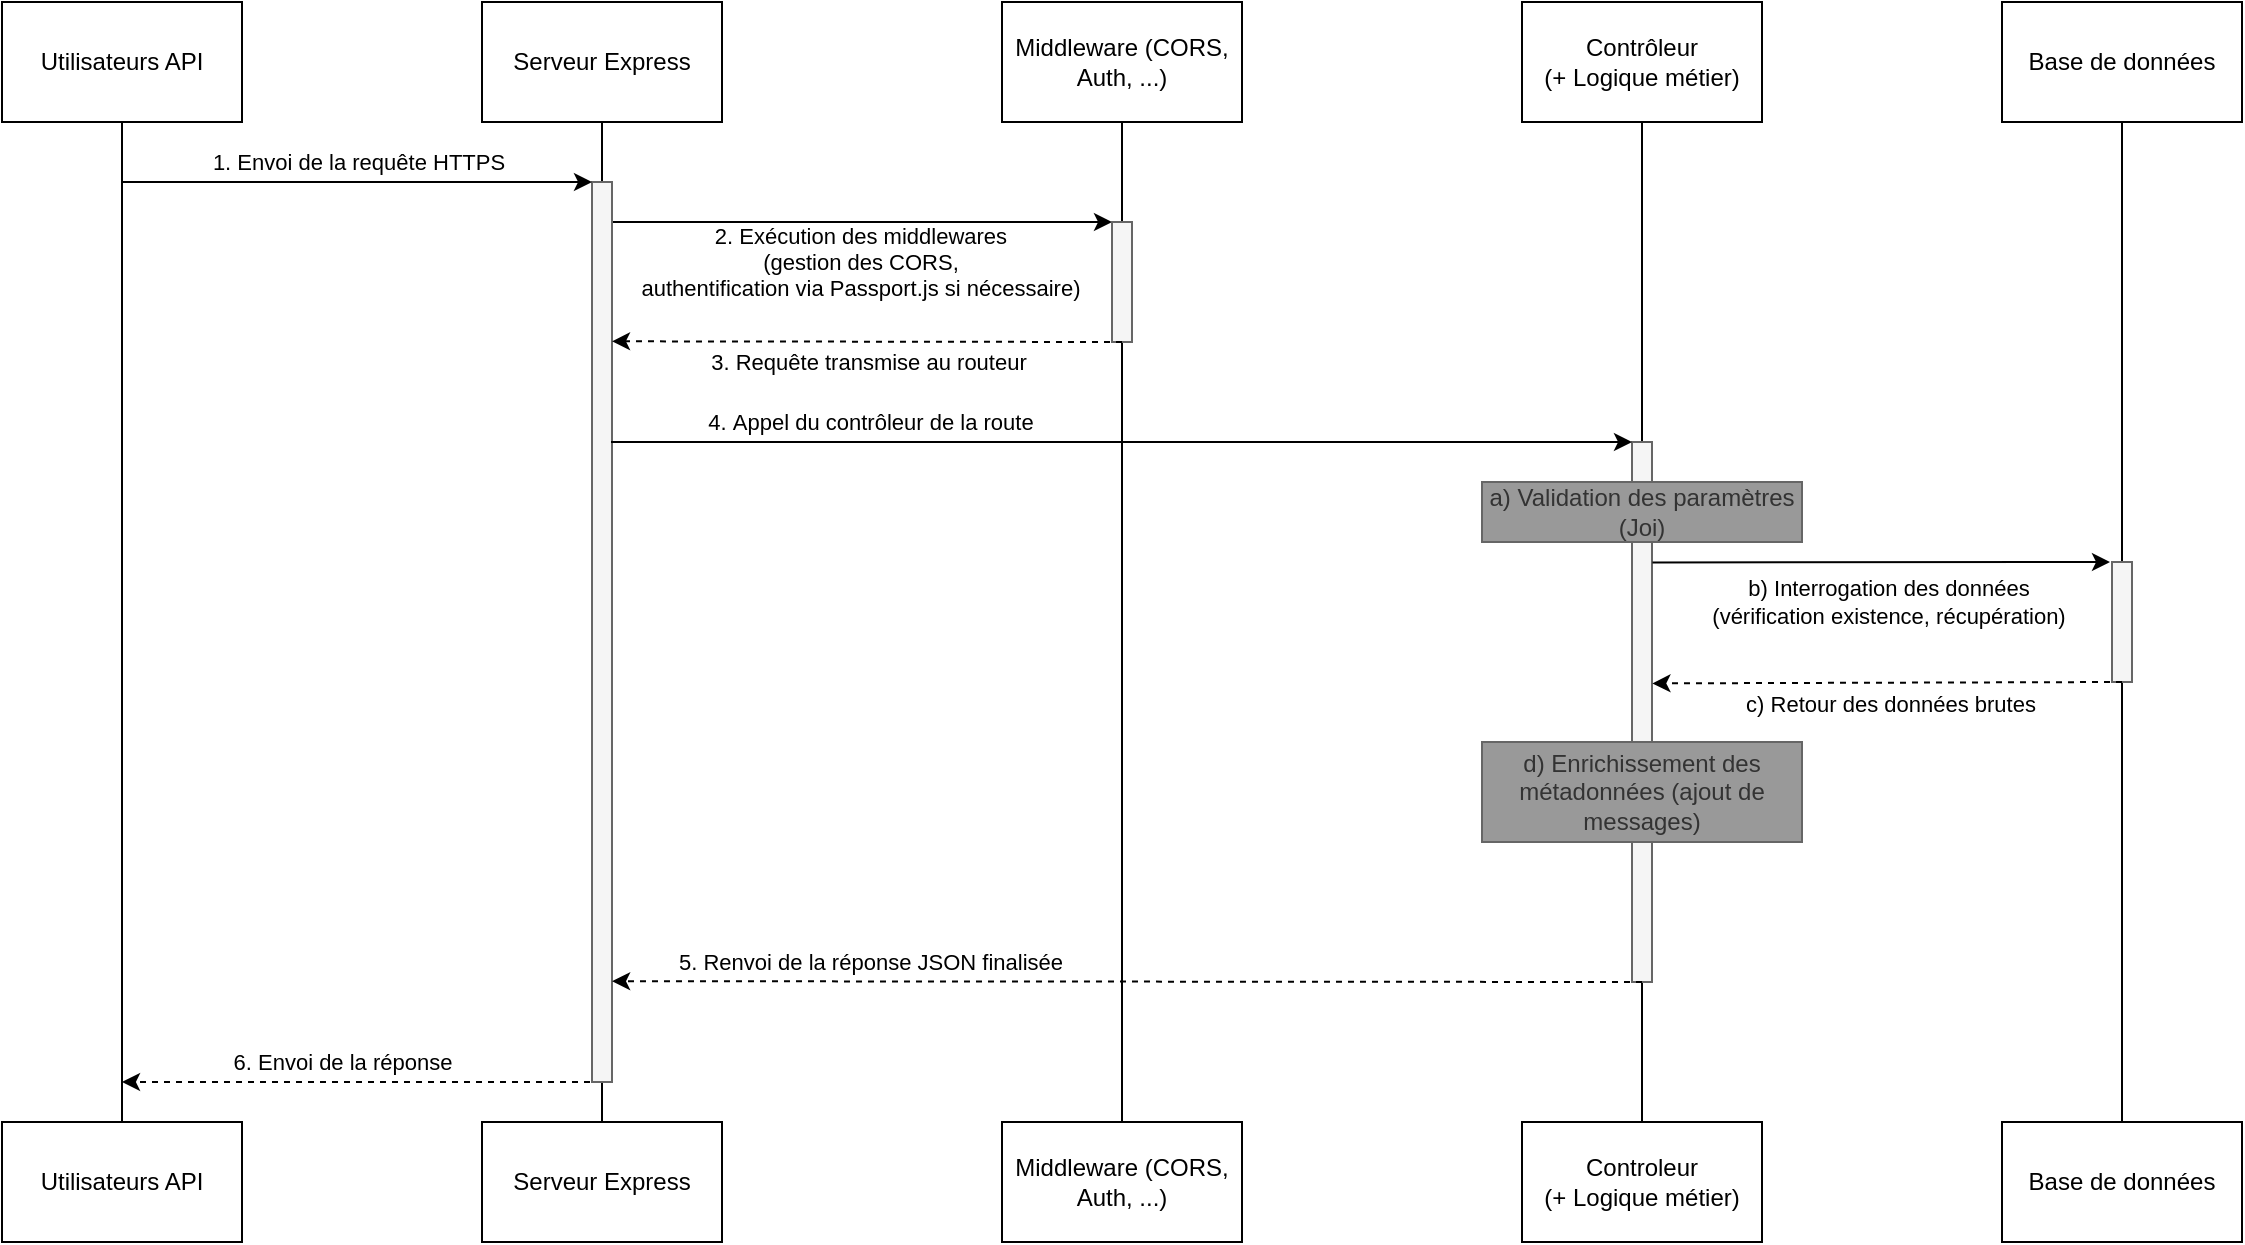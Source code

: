 <mxfile>
    <diagram id="WGSBlcuf_F51JFKgfr1i" name="Page-1">
        <mxGraphModel dx="1091" dy="579" grid="1" gridSize="10" guides="1" tooltips="1" connect="1" arrows="1" fold="1" page="1" pageScale="1" pageWidth="827" pageHeight="1169" math="0" shadow="0">
            <root>
                <mxCell id="0"/>
                <mxCell id="1" parent="0"/>
                <mxCell id="5" style="edgeStyle=none;html=1;exitX=0.5;exitY=1;exitDx=0;exitDy=0;endArrow=none;endFill=0;" edge="1" parent="1" source="3" target="4">
                    <mxGeometry relative="1" as="geometry"/>
                </mxCell>
                <mxCell id="3" value="Utilisateurs API" style="rounded=0;whiteSpace=wrap;html=1;" vertex="1" parent="1">
                    <mxGeometry x="40" y="140" width="120" height="60" as="geometry"/>
                </mxCell>
                <mxCell id="4" value="Utilisateurs API" style="rounded=0;whiteSpace=wrap;html=1;" vertex="1" parent="1">
                    <mxGeometry x="40" y="700" width="120" height="60" as="geometry"/>
                </mxCell>
                <mxCell id="7" style="edgeStyle=none;html=1;exitX=0.5;exitY=1;exitDx=0;exitDy=0;endArrow=none;endFill=0;" edge="1" parent="1" source="38" target="9">
                    <mxGeometry relative="1" as="geometry"/>
                </mxCell>
                <mxCell id="8" value="Serveur Express" style="rounded=0;whiteSpace=wrap;html=1;" vertex="1" parent="1">
                    <mxGeometry x="280" y="140" width="120" height="60" as="geometry"/>
                </mxCell>
                <mxCell id="9" value="Serveur Express" style="rounded=0;whiteSpace=wrap;html=1;" vertex="1" parent="1">
                    <mxGeometry x="280" y="700" width="120" height="60" as="geometry"/>
                </mxCell>
                <mxCell id="10" style="edgeStyle=none;html=1;exitX=0.5;exitY=1;exitDx=0;exitDy=0;endArrow=none;endFill=0;" edge="1" parent="1" source="40" target="12">
                    <mxGeometry relative="1" as="geometry"/>
                </mxCell>
                <mxCell id="11" value="Middleware (CORS,&lt;br&gt;Auth, ...)" style="rounded=0;whiteSpace=wrap;html=1;" vertex="1" parent="1">
                    <mxGeometry x="540" y="140" width="120" height="60" as="geometry"/>
                </mxCell>
                <mxCell id="12" value="&lt;span style=&quot;color: rgb(0, 0, 0);&quot;&gt;Middleware (CORS,&lt;/span&gt;&lt;br style=&quot;color: rgb(63, 63, 63); scrollbar-color: rgb(226, 226, 226) rgb(251, 251, 251);&quot;&gt;&lt;span style=&quot;color: rgb(0, 0, 0);&quot;&gt;Auth, ...)&lt;/span&gt;" style="rounded=0;whiteSpace=wrap;html=1;" vertex="1" parent="1">
                    <mxGeometry x="540" y="700" width="120" height="60" as="geometry"/>
                </mxCell>
                <mxCell id="13" style="edgeStyle=none;html=1;exitX=0.5;exitY=1;exitDx=0;exitDy=0;endArrow=none;endFill=0;" edge="1" parent="1" source="35" target="15">
                    <mxGeometry relative="1" as="geometry"/>
                </mxCell>
                <mxCell id="14" value="Contrôleur&lt;br&gt;(+ Logique métier)" style="rounded=0;whiteSpace=wrap;html=1;" vertex="1" parent="1">
                    <mxGeometry x="800" y="140" width="120" height="60" as="geometry"/>
                </mxCell>
                <mxCell id="15" value="&lt;span style=&quot;color: rgb(0, 0, 0);&quot;&gt;Controleur&lt;/span&gt;&lt;br style=&quot;color: rgb(63, 63, 63); scrollbar-color: rgb(226, 226, 226) rgb(251, 251, 251);&quot;&gt;&lt;span style=&quot;color: rgb(0, 0, 0);&quot;&gt;(+ Logique métier)&lt;/span&gt;" style="rounded=0;whiteSpace=wrap;html=1;" vertex="1" parent="1">
                    <mxGeometry x="800" y="700" width="120" height="60" as="geometry"/>
                </mxCell>
                <mxCell id="18" value="" style="endArrow=classic;html=1;entryX=0;entryY=0;entryDx=0;entryDy=0;" edge="1" parent="1" target="40">
                    <mxGeometry width="50" height="50" relative="1" as="geometry">
                        <mxPoint x="340" y="250" as="sourcePoint"/>
                        <mxPoint x="550" y="240" as="targetPoint"/>
                    </mxGeometry>
                </mxCell>
                <mxCell id="19" value="2. Exécution des middlewares&lt;br&gt;(gestion des CORS,&lt;br&gt;authentification via Passport.js si nécessaire)" style="edgeLabel;html=1;align=center;verticalAlign=middle;resizable=0;points=[];" vertex="1" connectable="0" parent="18">
                    <mxGeometry x="-0.3" y="2" relative="1" as="geometry">
                        <mxPoint x="39" y="22" as="offset"/>
                    </mxGeometry>
                </mxCell>
                <mxCell id="24" style="edgeStyle=none;html=1;exitX=0.5;exitY=1;exitDx=0;exitDy=0;endArrow=none;endFill=0;" edge="1" parent="1" source="25" target="26">
                    <mxGeometry relative="1" as="geometry"/>
                </mxCell>
                <mxCell id="25" value="Base de données" style="rounded=0;whiteSpace=wrap;html=1;" vertex="1" parent="1">
                    <mxGeometry x="1040" y="140" width="120" height="60" as="geometry"/>
                </mxCell>
                <mxCell id="26" value="&lt;span style=&quot;color: rgb(0, 0, 0);&quot;&gt;Base de données&lt;/span&gt;" style="rounded=0;whiteSpace=wrap;html=1;" vertex="1" parent="1">
                    <mxGeometry x="1040" y="700" width="120" height="60" as="geometry"/>
                </mxCell>
                <mxCell id="33" value="" style="endArrow=classic;html=1;dashed=1;" edge="1" parent="1">
                    <mxGeometry width="50" height="50" relative="1" as="geometry">
                        <mxPoint x="340" y="680" as="sourcePoint"/>
                        <mxPoint x="100" y="680" as="targetPoint"/>
                    </mxGeometry>
                </mxCell>
                <mxCell id="34" value="6. Envoi de la réponse" style="edgeLabel;html=1;align=center;verticalAlign=middle;resizable=0;points=[];" vertex="1" connectable="0" parent="33">
                    <mxGeometry x="0.396" y="-1" relative="1" as="geometry">
                        <mxPoint x="37" y="-9" as="offset"/>
                    </mxGeometry>
                </mxCell>
                <mxCell id="36" value="" style="edgeStyle=none;html=1;exitX=0.5;exitY=1;exitDx=0;exitDy=0;endArrow=none;endFill=0;" edge="1" parent="1" source="14" target="35">
                    <mxGeometry relative="1" as="geometry">
                        <mxPoint x="860" y="200" as="sourcePoint"/>
                        <mxPoint x="860" y="700" as="targetPoint"/>
                    </mxGeometry>
                </mxCell>
                <mxCell id="39" value="" style="edgeStyle=none;html=1;exitX=0.5;exitY=1;exitDx=0;exitDy=0;endArrow=none;endFill=0;" edge="1" parent="1" source="8" target="38">
                    <mxGeometry relative="1" as="geometry">
                        <mxPoint x="340" y="200" as="sourcePoint"/>
                        <mxPoint x="340" y="700" as="targetPoint"/>
                    </mxGeometry>
                </mxCell>
                <mxCell id="38" value="" style="rounded=0;whiteSpace=wrap;html=1;fillColor=#f5f5f5;fontColor=#333333;strokeColor=#666666;" vertex="1" parent="1">
                    <mxGeometry x="335" y="230" width="10" height="450" as="geometry"/>
                </mxCell>
                <mxCell id="41" value="" style="edgeStyle=none;html=1;exitX=0.5;exitY=1;exitDx=0;exitDy=0;endArrow=none;endFill=0;" edge="1" parent="1" source="11" target="40">
                    <mxGeometry relative="1" as="geometry">
                        <mxPoint x="600" y="200" as="sourcePoint"/>
                        <mxPoint x="600" y="700" as="targetPoint"/>
                    </mxGeometry>
                </mxCell>
                <mxCell id="42" value="" style="rounded=0;whiteSpace=wrap;html=1;fillColor=#f5f5f5;fontColor=#333333;strokeColor=#666666;" vertex="1" parent="1">
                    <mxGeometry x="855" y="360" width="10" height="270" as="geometry"/>
                </mxCell>
                <mxCell id="43" value="" style="rounded=0;whiteSpace=wrap;html=1;fillColor=#f5f5f5;fontColor=#333333;strokeColor=#666666;" vertex="1" parent="1">
                    <mxGeometry x="1095" y="420" width="10" height="60" as="geometry"/>
                </mxCell>
                <mxCell id="27" value="" style="endArrow=classic;html=1;exitX=1.022;exitY=0.223;exitDx=0;exitDy=0;exitPerimeter=0;" edge="1" parent="1" source="42">
                    <mxGeometry width="50" height="50" relative="1" as="geometry">
                        <mxPoint x="860" y="420" as="sourcePoint"/>
                        <mxPoint x="1094" y="420" as="targetPoint"/>
                    </mxGeometry>
                </mxCell>
                <mxCell id="28" value="b) Interrogation des données&lt;br&gt;(vérification existence, récupération)" style="edgeLabel;html=1;align=center;verticalAlign=middle;resizable=0;points=[];" vertex="1" connectable="0" parent="27">
                    <mxGeometry x="-0.606" y="4" relative="1" as="geometry">
                        <mxPoint x="73" y="24" as="offset"/>
                    </mxGeometry>
                </mxCell>
                <mxCell id="29" value="" style="endArrow=classic;html=1;dashed=1;entryX=1.022;entryY=0.447;entryDx=0;entryDy=0;entryPerimeter=0;" edge="1" parent="1" target="42">
                    <mxGeometry width="50" height="50" relative="1" as="geometry">
                        <mxPoint x="1100" y="480" as="sourcePoint"/>
                        <mxPoint x="860" y="480" as="targetPoint"/>
                    </mxGeometry>
                </mxCell>
                <mxCell id="30" value="c) Retour des données brutes" style="edgeLabel;html=1;align=center;verticalAlign=middle;resizable=0;points=[];" vertex="1" connectable="0" parent="29">
                    <mxGeometry x="0.425" relative="1" as="geometry">
                        <mxPoint x="51" y="10" as="offset"/>
                    </mxGeometry>
                </mxCell>
                <mxCell id="35" value="a) Validation des paramètres (Joi)" style="rounded=0;whiteSpace=wrap;html=1;fillColor=#999999;strokeColor=#666666;fontColor=#333333;" vertex="1" parent="1">
                    <mxGeometry x="780" y="380" width="160" height="30" as="geometry"/>
                </mxCell>
                <mxCell id="37" value="d)&amp;nbsp;Enrichissement des métadonnées (ajout de messages)" style="rounded=0;whiteSpace=wrap;html=1;fillColor=#999999;strokeColor=#666666;fontColor=#333333;" vertex="1" parent="1">
                    <mxGeometry x="780" y="510" width="160" height="50" as="geometry"/>
                </mxCell>
                <mxCell id="22" value="" style="endArrow=classic;html=1;entryX=0;entryY=0;entryDx=0;entryDy=0;exitX=0.95;exitY=0.289;exitDx=0;exitDy=0;exitPerimeter=0;" edge="1" parent="1" source="38" target="42">
                    <mxGeometry width="50" height="50" relative="1" as="geometry">
                        <mxPoint x="360" y="370" as="sourcePoint"/>
                        <mxPoint x="800" y="350" as="targetPoint"/>
                    </mxGeometry>
                </mxCell>
                <mxCell id="23" value="4.&amp;nbsp;Appel du contrôleur de la route" style="edgeLabel;html=1;align=center;verticalAlign=middle;resizable=0;points=[];" vertex="1" connectable="0" parent="22">
                    <mxGeometry x="-0.804" y="4" relative="1" as="geometry">
                        <mxPoint x="79" y="-6" as="offset"/>
                    </mxGeometry>
                </mxCell>
                <mxCell id="40" value="" style="rounded=0;whiteSpace=wrap;html=1;fillColor=#f5f5f5;fontColor=#333333;strokeColor=#666666;" vertex="1" parent="1">
                    <mxGeometry x="595" y="250" width="10" height="60" as="geometry"/>
                </mxCell>
                <mxCell id="16" value="" style="endArrow=classic;html=1;entryX=0;entryY=0;entryDx=0;entryDy=0;" edge="1" parent="1" target="38">
                    <mxGeometry width="50" height="50" relative="1" as="geometry">
                        <mxPoint x="100" y="230" as="sourcePoint"/>
                        <mxPoint x="300" y="250" as="targetPoint"/>
                    </mxGeometry>
                </mxCell>
                <mxCell id="17" value="1. Envoi de la requête HTTPS" style="edgeLabel;html=1;align=center;verticalAlign=middle;resizable=0;points=[];" vertex="1" connectable="0" parent="16">
                    <mxGeometry x="-0.2" y="-3" relative="1" as="geometry">
                        <mxPoint x="24" y="-13" as="offset"/>
                    </mxGeometry>
                </mxCell>
                <mxCell id="20" value="" style="endArrow=classic;html=1;dashed=1;entryX=1;entryY=0.177;entryDx=0;entryDy=0;entryPerimeter=0;" edge="1" parent="1" target="38">
                    <mxGeometry width="50" height="50" relative="1" as="geometry">
                        <mxPoint x="600" y="310" as="sourcePoint"/>
                        <mxPoint x="360" y="310" as="targetPoint"/>
                    </mxGeometry>
                </mxCell>
                <mxCell id="21" value="3. Requête transmise au routeur" style="edgeLabel;html=1;align=center;verticalAlign=middle;resizable=0;points=[];" vertex="1" connectable="0" parent="20">
                    <mxGeometry x="0.146" y="1" relative="1" as="geometry">
                        <mxPoint x="19" y="9" as="offset"/>
                    </mxGeometry>
                </mxCell>
                <mxCell id="31" value="" style="endArrow=classic;html=1;dashed=1;entryX=1.005;entryY=0.888;entryDx=0;entryDy=0;entryPerimeter=0;" edge="1" parent="1" target="38">
                    <mxGeometry width="50" height="50" relative="1" as="geometry">
                        <mxPoint x="860" y="630" as="sourcePoint"/>
                        <mxPoint x="380" y="610" as="targetPoint"/>
                    </mxGeometry>
                </mxCell>
                <mxCell id="32" value="5. Renvoi de la réponse JSON finalisée" style="edgeLabel;html=1;align=center;verticalAlign=middle;resizable=0;points=[];" vertex="1" connectable="0" parent="31">
                    <mxGeometry x="0.404" y="2" relative="1" as="geometry">
                        <mxPoint x="-25" y="-12" as="offset"/>
                    </mxGeometry>
                </mxCell>
            </root>
        </mxGraphModel>
    </diagram>
</mxfile>